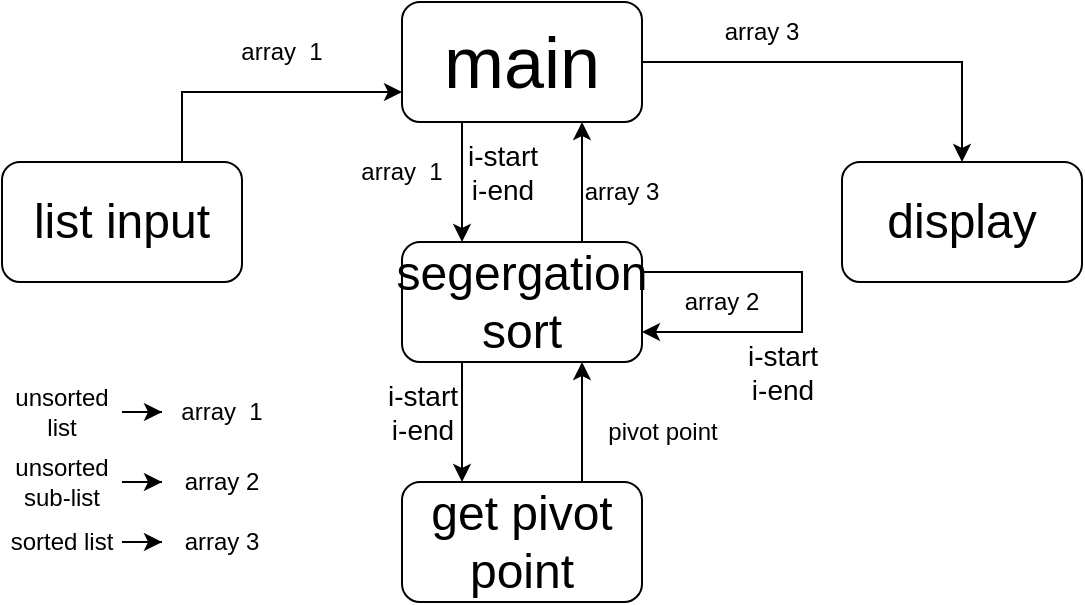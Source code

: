 <mxfile version="22.1.5" type="device">
  <diagram name="Page-1" id="uCjvzXnVf6nPP1qbb4x4">
    <mxGraphModel dx="1729" dy="778" grid="1" gridSize="10" guides="1" tooltips="1" connect="1" arrows="1" fold="1" page="1" pageScale="1" pageWidth="850" pageHeight="1100" math="0" shadow="0">
      <root>
        <mxCell id="0" />
        <mxCell id="1" parent="0" />
        <mxCell id="A1--4IJNEpANIeUci6Tc-6" style="edgeStyle=orthogonalEdgeStyle;rounded=0;orthogonalLoop=1;jettySize=auto;html=1;exitX=0.25;exitY=1;exitDx=0;exitDy=0;entryX=0.25;entryY=0;entryDx=0;entryDy=0;" parent="1" source="A1--4IJNEpANIeUci6Tc-1" target="A1--4IJNEpANIeUci6Tc-5" edge="1">
          <mxGeometry relative="1" as="geometry" />
        </mxCell>
        <mxCell id="A1--4IJNEpANIeUci6Tc-18" style="edgeStyle=orthogonalEdgeStyle;rounded=0;orthogonalLoop=1;jettySize=auto;html=1;exitX=1;exitY=0.5;exitDx=0;exitDy=0;entryX=0.5;entryY=0;entryDx=0;entryDy=0;" parent="1" source="A1--4IJNEpANIeUci6Tc-1" target="A1--4IJNEpANIeUci6Tc-17" edge="1">
          <mxGeometry relative="1" as="geometry" />
        </mxCell>
        <mxCell id="A1--4IJNEpANIeUci6Tc-1" value="&lt;font style=&quot;font-size: 36px;&quot;&gt;main&lt;/font&gt;" style="rounded=1;whiteSpace=wrap;html=1;" parent="1" vertex="1">
          <mxGeometry x="320" y="40" width="120" height="60" as="geometry" />
        </mxCell>
        <mxCell id="A1--4IJNEpANIeUci6Tc-3" style="edgeStyle=orthogonalEdgeStyle;rounded=0;orthogonalLoop=1;jettySize=auto;html=1;exitX=0.75;exitY=0;exitDx=0;exitDy=0;entryX=0;entryY=0.75;entryDx=0;entryDy=0;" parent="1" source="A1--4IJNEpANIeUci6Tc-2" target="A1--4IJNEpANIeUci6Tc-1" edge="1">
          <mxGeometry relative="1" as="geometry" />
        </mxCell>
        <mxCell id="A1--4IJNEpANIeUci6Tc-2" value="&lt;font style=&quot;font-size: 24px;&quot;&gt;list input&lt;/font&gt;" style="rounded=1;whiteSpace=wrap;html=1;" parent="1" vertex="1">
          <mxGeometry x="120" y="120" width="120" height="60" as="geometry" />
        </mxCell>
        <mxCell id="mWS22Xee8qv51CDW8eyw-6" value="" style="edgeStyle=orthogonalEdgeStyle;rounded=0;orthogonalLoop=1;jettySize=auto;html=1;" edge="1" parent="1" source="A1--4IJNEpANIeUci6Tc-4" target="mWS22Xee8qv51CDW8eyw-5">
          <mxGeometry relative="1" as="geometry" />
        </mxCell>
        <mxCell id="A1--4IJNEpANIeUci6Tc-4" value="unsorted list" style="text;html=1;strokeColor=none;fillColor=none;align=center;verticalAlign=middle;whiteSpace=wrap;rounded=0;" parent="1" vertex="1">
          <mxGeometry x="120" y="230" width="60" height="30" as="geometry" />
        </mxCell>
        <mxCell id="A1--4IJNEpANIeUci6Tc-15" style="edgeStyle=orthogonalEdgeStyle;rounded=0;orthogonalLoop=1;jettySize=auto;html=1;exitX=0.75;exitY=0;exitDx=0;exitDy=0;entryX=0.75;entryY=1;entryDx=0;entryDy=0;" parent="1" source="A1--4IJNEpANIeUci6Tc-5" target="A1--4IJNEpANIeUci6Tc-1" edge="1">
          <mxGeometry relative="1" as="geometry" />
        </mxCell>
        <mxCell id="mWS22Xee8qv51CDW8eyw-1" style="edgeStyle=orthogonalEdgeStyle;rounded=0;orthogonalLoop=1;jettySize=auto;html=1;exitX=0.25;exitY=1;exitDx=0;exitDy=0;entryX=0.25;entryY=0;entryDx=0;entryDy=0;" edge="1" parent="1" source="A1--4IJNEpANIeUci6Tc-5" target="A1--4IJNEpANIeUci6Tc-9">
          <mxGeometry relative="1" as="geometry" />
        </mxCell>
        <mxCell id="A1--4IJNEpANIeUci6Tc-5" value="&lt;font style=&quot;font-size: 24px;&quot;&gt;segergation sort&lt;/font&gt;" style="rounded=1;whiteSpace=wrap;html=1;" parent="1" vertex="1">
          <mxGeometry x="320" y="160" width="120" height="60" as="geometry" />
        </mxCell>
        <mxCell id="A1--4IJNEpANIeUci6Tc-10" style="edgeStyle=orthogonalEdgeStyle;rounded=0;orthogonalLoop=1;jettySize=auto;html=1;exitX=0.75;exitY=0;exitDx=0;exitDy=0;entryX=0.75;entryY=1;entryDx=0;entryDy=0;" parent="1" source="A1--4IJNEpANIeUci6Tc-9" target="A1--4IJNEpANIeUci6Tc-5" edge="1">
          <mxGeometry relative="1" as="geometry" />
        </mxCell>
        <mxCell id="A1--4IJNEpANIeUci6Tc-9" value="&lt;font style=&quot;font-size: 24px;&quot;&gt;get pivot point&lt;/font&gt;" style="rounded=1;whiteSpace=wrap;html=1;" parent="1" vertex="1">
          <mxGeometry x="320" y="280" width="120" height="60" as="geometry" />
        </mxCell>
        <mxCell id="A1--4IJNEpANIeUci6Tc-11" value="pivot point" style="text;html=1;align=center;verticalAlign=middle;resizable=0;points=[];autosize=1;strokeColor=none;fillColor=none;" parent="1" vertex="1">
          <mxGeometry x="410" y="240" width="80" height="30" as="geometry" />
        </mxCell>
        <mxCell id="A1--4IJNEpANIeUci6Tc-13" style="edgeStyle=orthogonalEdgeStyle;rounded=0;orthogonalLoop=1;jettySize=auto;html=1;exitX=1;exitY=0.25;exitDx=0;exitDy=0;entryX=1;entryY=0.75;entryDx=0;entryDy=0;" parent="1" source="A1--4IJNEpANIeUci6Tc-5" target="A1--4IJNEpANIeUci6Tc-5" edge="1">
          <mxGeometry relative="1" as="geometry">
            <Array as="points">
              <mxPoint x="520" y="175" />
              <mxPoint x="520" y="205" />
            </Array>
          </mxGeometry>
        </mxCell>
        <mxCell id="mWS22Xee8qv51CDW8eyw-9" value="" style="edgeStyle=orthogonalEdgeStyle;rounded=0;orthogonalLoop=1;jettySize=auto;html=1;" edge="1" parent="1" source="A1--4IJNEpANIeUci6Tc-14" target="mWS22Xee8qv51CDW8eyw-8">
          <mxGeometry relative="1" as="geometry" />
        </mxCell>
        <mxCell id="A1--4IJNEpANIeUci6Tc-14" value="unsorted sub-list" style="text;html=1;strokeColor=none;fillColor=none;align=center;verticalAlign=middle;whiteSpace=wrap;rounded=0;" parent="1" vertex="1">
          <mxGeometry x="120" y="265" width="60" height="30" as="geometry" />
        </mxCell>
        <mxCell id="mWS22Xee8qv51CDW8eyw-11" value="" style="edgeStyle=orthogonalEdgeStyle;rounded=0;orthogonalLoop=1;jettySize=auto;html=1;" edge="1" parent="1" source="A1--4IJNEpANIeUci6Tc-16" target="mWS22Xee8qv51CDW8eyw-10">
          <mxGeometry relative="1" as="geometry" />
        </mxCell>
        <mxCell id="A1--4IJNEpANIeUci6Tc-16" value="sorted list" style="text;html=1;strokeColor=none;fillColor=none;align=center;verticalAlign=middle;whiteSpace=wrap;rounded=0;" parent="1" vertex="1">
          <mxGeometry x="120" y="295" width="60" height="30" as="geometry" />
        </mxCell>
        <mxCell id="A1--4IJNEpANIeUci6Tc-17" value="&lt;font style=&quot;font-size: 24px;&quot;&gt;display&lt;br&gt;&lt;/font&gt;" style="rounded=1;whiteSpace=wrap;html=1;" parent="1" vertex="1">
          <mxGeometry x="540" y="120" width="120" height="60" as="geometry" />
        </mxCell>
        <mxCell id="mWS22Xee8qv51CDW8eyw-2" value="&lt;font style=&quot;font-size: 14px;&quot;&gt;i-start&lt;br&gt;i-end&lt;/font&gt;" style="text;html=1;align=center;verticalAlign=middle;resizable=0;points=[];autosize=1;strokeColor=none;fillColor=none;" vertex="1" parent="1">
          <mxGeometry x="300" y="220" width="60" height="50" as="geometry" />
        </mxCell>
        <mxCell id="mWS22Xee8qv51CDW8eyw-3" value="&lt;font style=&quot;font-size: 14px;&quot;&gt;i-start&lt;br&gt;i-end&lt;/font&gt;" style="text;html=1;align=center;verticalAlign=middle;resizable=0;points=[];autosize=1;strokeColor=none;fillColor=none;" vertex="1" parent="1">
          <mxGeometry x="340" y="100" width="60" height="50" as="geometry" />
        </mxCell>
        <mxCell id="mWS22Xee8qv51CDW8eyw-5" value="array&amp;nbsp; 1" style="text;html=1;strokeColor=none;fillColor=none;align=center;verticalAlign=middle;whiteSpace=wrap;rounded=0;" vertex="1" parent="1">
          <mxGeometry x="200" y="230" width="60" height="30" as="geometry" />
        </mxCell>
        <mxCell id="mWS22Xee8qv51CDW8eyw-8" value="array 2" style="text;html=1;strokeColor=none;fillColor=none;align=center;verticalAlign=middle;whiteSpace=wrap;rounded=0;" vertex="1" parent="1">
          <mxGeometry x="200" y="265" width="60" height="30" as="geometry" />
        </mxCell>
        <mxCell id="mWS22Xee8qv51CDW8eyw-10" value="array 3" style="text;html=1;strokeColor=none;fillColor=none;align=center;verticalAlign=middle;whiteSpace=wrap;rounded=0;" vertex="1" parent="1">
          <mxGeometry x="200" y="295" width="60" height="30" as="geometry" />
        </mxCell>
        <mxCell id="mWS22Xee8qv51CDW8eyw-12" value="array&amp;nbsp; 1" style="text;html=1;strokeColor=none;fillColor=none;align=center;verticalAlign=middle;whiteSpace=wrap;rounded=0;" vertex="1" parent="1">
          <mxGeometry x="230" y="50" width="60" height="30" as="geometry" />
        </mxCell>
        <mxCell id="mWS22Xee8qv51CDW8eyw-13" value="array&amp;nbsp; 1" style="text;html=1;strokeColor=none;fillColor=none;align=center;verticalAlign=middle;whiteSpace=wrap;rounded=0;" vertex="1" parent="1">
          <mxGeometry x="290" y="110" width="60" height="30" as="geometry" />
        </mxCell>
        <mxCell id="mWS22Xee8qv51CDW8eyw-14" value="array 2" style="text;html=1;strokeColor=none;fillColor=none;align=center;verticalAlign=middle;whiteSpace=wrap;rounded=0;" vertex="1" parent="1">
          <mxGeometry x="450" y="175" width="60" height="30" as="geometry" />
        </mxCell>
        <mxCell id="mWS22Xee8qv51CDW8eyw-15" value="&lt;font style=&quot;font-size: 14px;&quot;&gt;i-start&lt;br&gt;i-end&lt;/font&gt;" style="text;html=1;align=center;verticalAlign=middle;resizable=0;points=[];autosize=1;strokeColor=none;fillColor=none;" vertex="1" parent="1">
          <mxGeometry x="480" y="200" width="60" height="50" as="geometry" />
        </mxCell>
        <mxCell id="mWS22Xee8qv51CDW8eyw-16" value="array 3" style="text;html=1;strokeColor=none;fillColor=none;align=center;verticalAlign=middle;whiteSpace=wrap;rounded=0;" vertex="1" parent="1">
          <mxGeometry x="400" y="120" width="60" height="30" as="geometry" />
        </mxCell>
        <mxCell id="mWS22Xee8qv51CDW8eyw-17" value="array 3" style="text;html=1;strokeColor=none;fillColor=none;align=center;verticalAlign=middle;whiteSpace=wrap;rounded=0;" vertex="1" parent="1">
          <mxGeometry x="470" y="40" width="60" height="30" as="geometry" />
        </mxCell>
      </root>
    </mxGraphModel>
  </diagram>
</mxfile>
